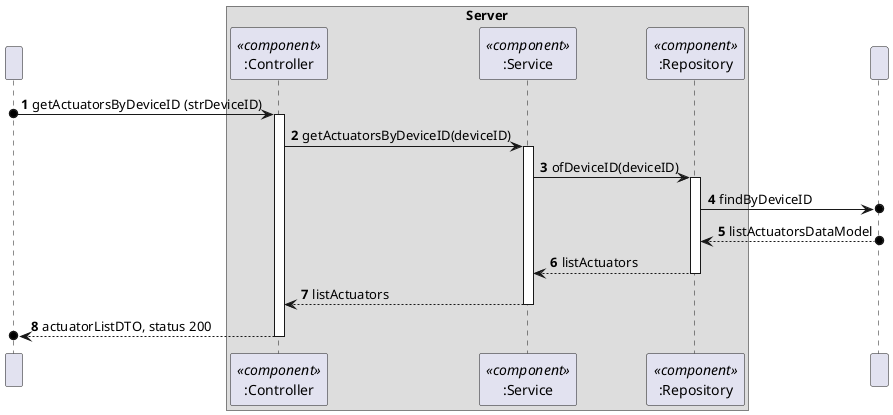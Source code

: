 @startuml
'https://plantuml.com/sequence-diagram
!pragma layout smetana
autonumber

participant " " as HTTP

box "Server"
participant Controller as ":Controller"<<component>>
participant Service as ":Service"<<component>>
participant Repository as ":Repository"<<component>>
end box
participant DataBase as " "

HTTP o-> Controller: getActuatorsByDeviceID (strDeviceID)
activate Controller

Controller -> Service : getActuatorsByDeviceID(deviceID)
activate Service

Service -> Repository: ofDeviceID(deviceID)
activate Repository

Repository ->o DataBase: findByDeviceID

DataBase o--> Repository: listActuatorsDataModel

Repository --> Service: listActuators
deactivate Repository

Service --> Controller: listActuators
deactivate Service

Controller -->o HTTP: actuatorListDTO, status 200
deactivate Controller




@enduml